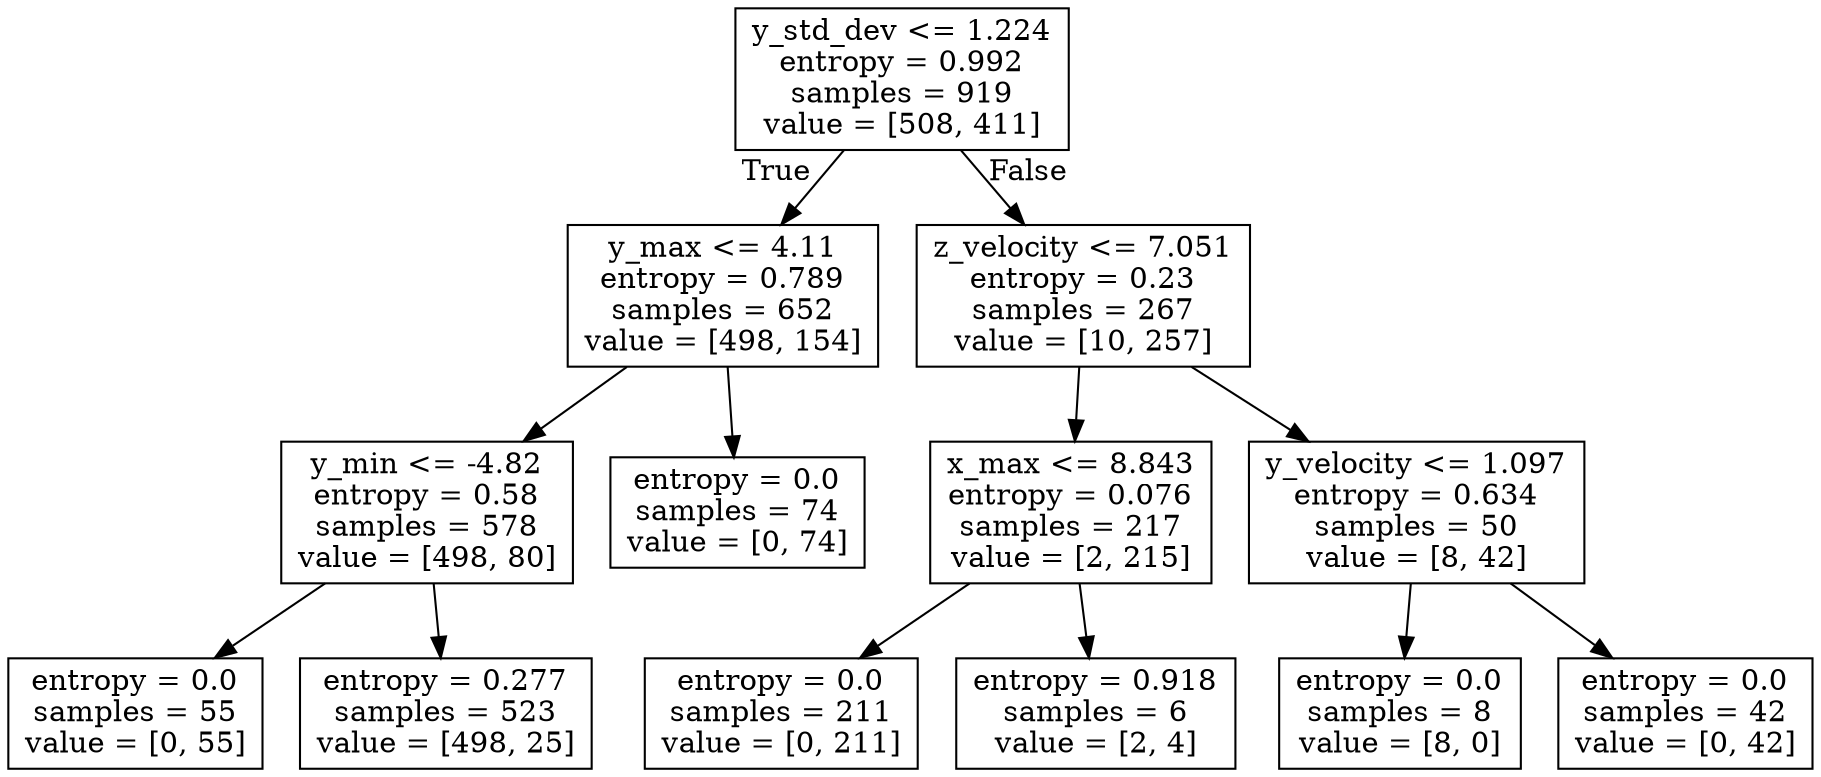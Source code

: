 digraph Tree {
node [shape=box] ;
0 [label="y_std_dev <= 1.224\nentropy = 0.992\nsamples = 919\nvalue = [508, 411]"] ;
1 [label="y_max <= 4.11\nentropy = 0.789\nsamples = 652\nvalue = [498, 154]"] ;
0 -> 1 [labeldistance=2.5, labelangle=45, headlabel="True"] ;
2 [label="y_min <= -4.82\nentropy = 0.58\nsamples = 578\nvalue = [498, 80]"] ;
1 -> 2 ;
3 [label="entropy = 0.0\nsamples = 55\nvalue = [0, 55]"] ;
2 -> 3 ;
4 [label="entropy = 0.277\nsamples = 523\nvalue = [498, 25]"] ;
2 -> 4 ;
5 [label="entropy = 0.0\nsamples = 74\nvalue = [0, 74]"] ;
1 -> 5 ;
6 [label="z_velocity <= 7.051\nentropy = 0.23\nsamples = 267\nvalue = [10, 257]"] ;
0 -> 6 [labeldistance=2.5, labelangle=-45, headlabel="False"] ;
7 [label="x_max <= 8.843\nentropy = 0.076\nsamples = 217\nvalue = [2, 215]"] ;
6 -> 7 ;
8 [label="entropy = 0.0\nsamples = 211\nvalue = [0, 211]"] ;
7 -> 8 ;
9 [label="entropy = 0.918\nsamples = 6\nvalue = [2, 4]"] ;
7 -> 9 ;
10 [label="y_velocity <= 1.097\nentropy = 0.634\nsamples = 50\nvalue = [8, 42]"] ;
6 -> 10 ;
11 [label="entropy = 0.0\nsamples = 8\nvalue = [8, 0]"] ;
10 -> 11 ;
12 [label="entropy = 0.0\nsamples = 42\nvalue = [0, 42]"] ;
10 -> 12 ;
}